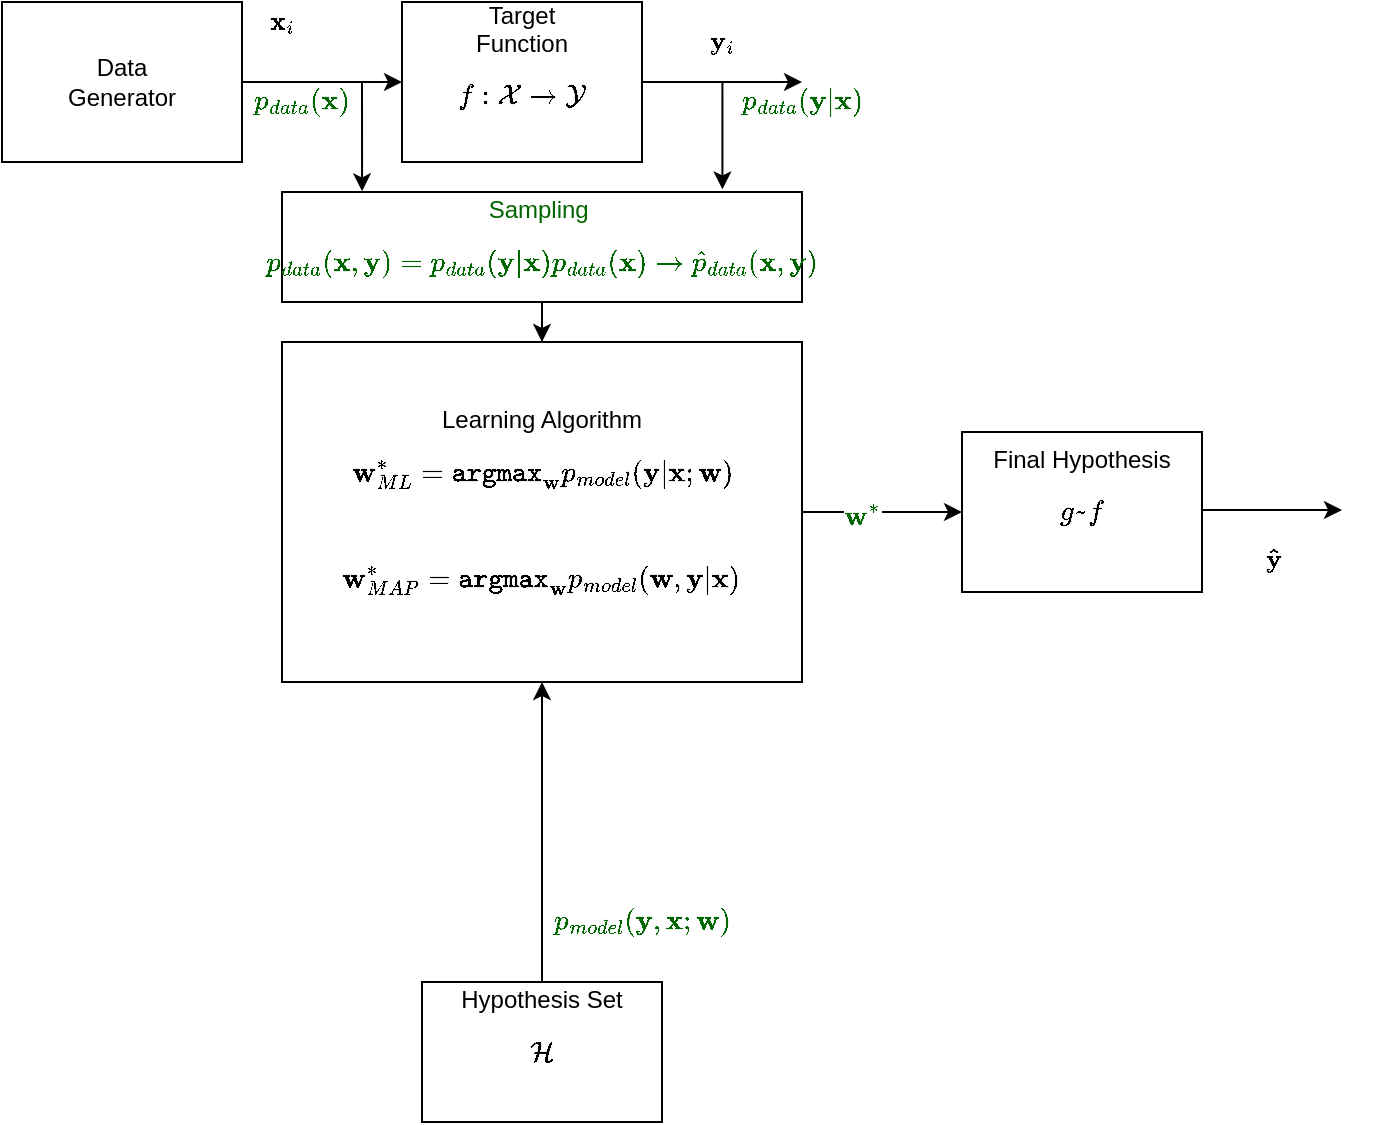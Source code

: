 <mxfile version="12.7.1" type="github">
  <diagram id="7u2jFZsIr4gWWlFjd8qA" name="supervised">
    <mxGraphModel dx="535" dy="719" grid="1" gridSize="10" guides="1" tooltips="1" connect="1" arrows="1" fold="1" page="1" pageScale="1" pageWidth="1100" pageHeight="850" math="1" shadow="0">
      <root>
        <mxCell id="0" />
        <mxCell id="1" parent="0" />
        <mxCell id="bj_X7EHBgDcYaUWoQlPC-2" value="$$\mathbf{x}_i$$" style="edgeStyle=orthogonalEdgeStyle;rounded=0;html=1;exitX=1;exitY=0.5;exitDx=0;exitDy=0;entryX=0;entryY=0.5;entryDx=0;entryDy=0;jettySize=auto;orthogonalLoop=1;verticalAlign=bottom;" edge="1" parent="1" source="bj_X7EHBgDcYaUWoQlPC-3" target="bj_X7EHBgDcYaUWoQlPC-4">
          <mxGeometry x="0.5" y="41" relative="1" as="geometry">
            <Array as="points">
              <mxPoint x="220" y="120" />
              <mxPoint x="220" y="120" />
            </Array>
            <mxPoint x="-40" y="31" as="offset" />
          </mxGeometry>
        </mxCell>
        <mxCell id="bj_X7EHBgDcYaUWoQlPC-21" style="edgeStyle=orthogonalEdgeStyle;rounded=0;orthogonalLoop=1;jettySize=auto;html=1;exitX=1;exitY=0.5;exitDx=0;exitDy=0;entryX=0.154;entryY=-0.006;entryDx=0;entryDy=0;entryPerimeter=0;fontColor=#006600;" edge="1" parent="1" source="bj_X7EHBgDcYaUWoQlPC-3" target="bj_X7EHBgDcYaUWoQlPC-13">
          <mxGeometry relative="1" as="geometry" />
        </mxCell>
        <mxCell id="bj_X7EHBgDcYaUWoQlPC-3" value="Data &lt;br&gt;Generator" style="rounded=0;whiteSpace=wrap;html=1;" vertex="1" parent="1">
          <mxGeometry x="40" y="80" width="120" height="80" as="geometry" />
        </mxCell>
        <mxCell id="bj_X7EHBgDcYaUWoQlPC-22" style="edgeStyle=orthogonalEdgeStyle;rounded=0;orthogonalLoop=1;jettySize=auto;html=1;entryX=0.847;entryY=-0.024;entryDx=0;entryDy=0;entryPerimeter=0;fontColor=#006600;exitX=1;exitY=0.5;exitDx=0;exitDy=0;" edge="1" parent="1" source="bj_X7EHBgDcYaUWoQlPC-4" target="bj_X7EHBgDcYaUWoQlPC-13">
          <mxGeometry relative="1" as="geometry" />
        </mxCell>
        <mxCell id="bj_X7EHBgDcYaUWoQlPC-4" value="Target&lt;br&gt;Function&lt;br&gt;$$f: \cal{X} \rightarrow \cal{Y}$$&lt;br&gt;" style="rounded=0;whiteSpace=wrap;html=1;" vertex="1" parent="1">
          <mxGeometry x="240" y="80" width="120" height="80" as="geometry" />
        </mxCell>
        <mxCell id="bj_X7EHBgDcYaUWoQlPC-5" value="$$\mathbf{y}_i$$" style="edgeStyle=orthogonalEdgeStyle;rounded=0;html=1;exitX=1;exitY=0.5;exitDx=0;exitDy=0;entryX=0;entryY=0.5;entryDx=0;entryDy=0;jettySize=auto;orthogonalLoop=1;verticalAlign=bottom;" edge="1" parent="1">
          <mxGeometry relative="1" as="geometry">
            <mxPoint x="360" y="120" as="sourcePoint" />
            <mxPoint x="440" y="120" as="targetPoint" />
          </mxGeometry>
        </mxCell>
        <mxCell id="bj_X7EHBgDcYaUWoQlPC-26" style="edgeStyle=orthogonalEdgeStyle;rounded=0;orthogonalLoop=1;jettySize=auto;html=1;entryX=0;entryY=0.5;entryDx=0;entryDy=0;fontColor=#006600;" edge="1" parent="1" source="bj_X7EHBgDcYaUWoQlPC-6" target="bj_X7EHBgDcYaUWoQlPC-12">
          <mxGeometry relative="1" as="geometry" />
        </mxCell>
        <mxCell id="bj_X7EHBgDcYaUWoQlPC-27" value="$$\mathbf w^*$$" style="text;html=1;align=center;verticalAlign=middle;resizable=0;points=[];labelBackgroundColor=#ffffff;fontColor=#006600;" vertex="1" connectable="0" parent="bj_X7EHBgDcYaUWoQlPC-26">
          <mxGeometry x="-0.267" y="-2" relative="1" as="geometry">
            <mxPoint as="offset" />
          </mxGeometry>
        </mxCell>
        <mxCell id="bj_X7EHBgDcYaUWoQlPC-6" value="Learning Algorithm&lt;br&gt;$$\mathbf w^*_{ML}= \mathtt{argmax}_{\mathbf w} p_{model}(\mathbf y| \mathbf x;\mathbf w)$$&lt;br&gt;$$\mathbf w^*_{MAP}= \mathtt{argmax}_{\mathbf w} p_{model}(\mathbf w,&lt;br&gt;\mathbf y | \mathbf x)$$" style="rounded=0;whiteSpace=wrap;html=1;" vertex="1" parent="1">
          <mxGeometry x="180" y="250" width="260" height="170" as="geometry" />
        </mxCell>
        <mxCell id="bj_X7EHBgDcYaUWoQlPC-10" style="edgeStyle=orthogonalEdgeStyle;rounded=0;html=1;exitX=0.5;exitY=0;exitDx=0;exitDy=0;entryX=0.5;entryY=1;entryDx=0;entryDy=0;jettySize=auto;orthogonalLoop=1;align=center;" edge="1" parent="1" source="bj_X7EHBgDcYaUWoQlPC-11" target="bj_X7EHBgDcYaUWoQlPC-6">
          <mxGeometry relative="1" as="geometry" />
        </mxCell>
        <mxCell id="bj_X7EHBgDcYaUWoQlPC-11" value="Hypothesis Set&lt;br&gt;$$\cal{H}$$&lt;br&gt;" style="rounded=0;whiteSpace=wrap;html=1;" vertex="1" parent="1">
          <mxGeometry x="250" y="570" width="120" height="70" as="geometry" />
        </mxCell>
        <mxCell id="bj_X7EHBgDcYaUWoQlPC-12" value="Final Hypothesis&lt;br&gt;$$g \mbox{~} f $$&lt;br&gt;" style="rounded=0;whiteSpace=wrap;html=1;" vertex="1" parent="1">
          <mxGeometry x="520" y="295" width="120" height="80" as="geometry" />
        </mxCell>
        <mxCell id="bj_X7EHBgDcYaUWoQlPC-25" style="edgeStyle=orthogonalEdgeStyle;rounded=0;orthogonalLoop=1;jettySize=auto;html=1;entryX=0.5;entryY=0;entryDx=0;entryDy=0;fontColor=#006600;" edge="1" parent="1" source="bj_X7EHBgDcYaUWoQlPC-13" target="bj_X7EHBgDcYaUWoQlPC-6">
          <mxGeometry relative="1" as="geometry" />
        </mxCell>
        <mxCell id="bj_X7EHBgDcYaUWoQlPC-13" value="Sampling&amp;nbsp;&lt;br&gt;$$p_{data}(\mathbf x, \mathbf y) = p_{data}(\mathbf y| \mathbf x) p_{data}(\mathbf x) \rightarrow \hat p_{data}(\mathbf x, \mathbf y)$$" style="rounded=0;whiteSpace=wrap;html=1;fontColor=#006600;strokeColor=#000000;" vertex="1" parent="1">
          <mxGeometry x="180" y="175" width="260" height="55" as="geometry" />
        </mxCell>
        <mxCell id="bj_X7EHBgDcYaUWoQlPC-14" value="$$\mathbf{\hat{y}}$$" style="edgeStyle=orthogonalEdgeStyle;rounded=0;html=1;jettySize=auto;orthogonalLoop=1;verticalAlign=top;align=center;entryX=0;entryY=0.5;entryDx=0;entryDy=0;" edge="1" parent="1">
          <mxGeometry relative="1" as="geometry">
            <mxPoint x="640" y="334" as="sourcePoint" />
            <mxPoint x="710" y="334" as="targetPoint" />
            <Array as="points">
              <mxPoint x="640" y="334" />
              <mxPoint x="640" y="334" />
            </Array>
          </mxGeometry>
        </mxCell>
        <mxCell id="bj_X7EHBgDcYaUWoQlPC-15" value="$$p_{data}(\mathbf x)$$" style="text;html=1;strokeColor=none;fillColor=none;align=center;verticalAlign=middle;whiteSpace=wrap;rounded=0;fontColor=#006600;" vertex="1" parent="1">
          <mxGeometry x="170" y="120" width="40" height="20" as="geometry" />
        </mxCell>
        <mxCell id="bj_X7EHBgDcYaUWoQlPC-16" value="$$p_{data}(\mathbf y | \mathbf x)$$" style="text;html=1;strokeColor=none;fillColor=none;align=center;verticalAlign=middle;whiteSpace=wrap;rounded=0;fontColor=#006600;" vertex="1" parent="1">
          <mxGeometry x="420" y="120" width="40" height="20" as="geometry" />
        </mxCell>
        <mxCell id="bj_X7EHBgDcYaUWoQlPC-20" value="$$p_{model}(\mathbf y , \mathbf x ; \mathbf w)$$" style="text;html=1;strokeColor=none;fillColor=none;align=center;verticalAlign=middle;whiteSpace=wrap;rounded=0;fontColor=#006600;" vertex="1" parent="1">
          <mxGeometry x="340" y="530" width="40" height="20" as="geometry" />
        </mxCell>
      </root>
    </mxGraphModel>
  </diagram>
</mxfile>
